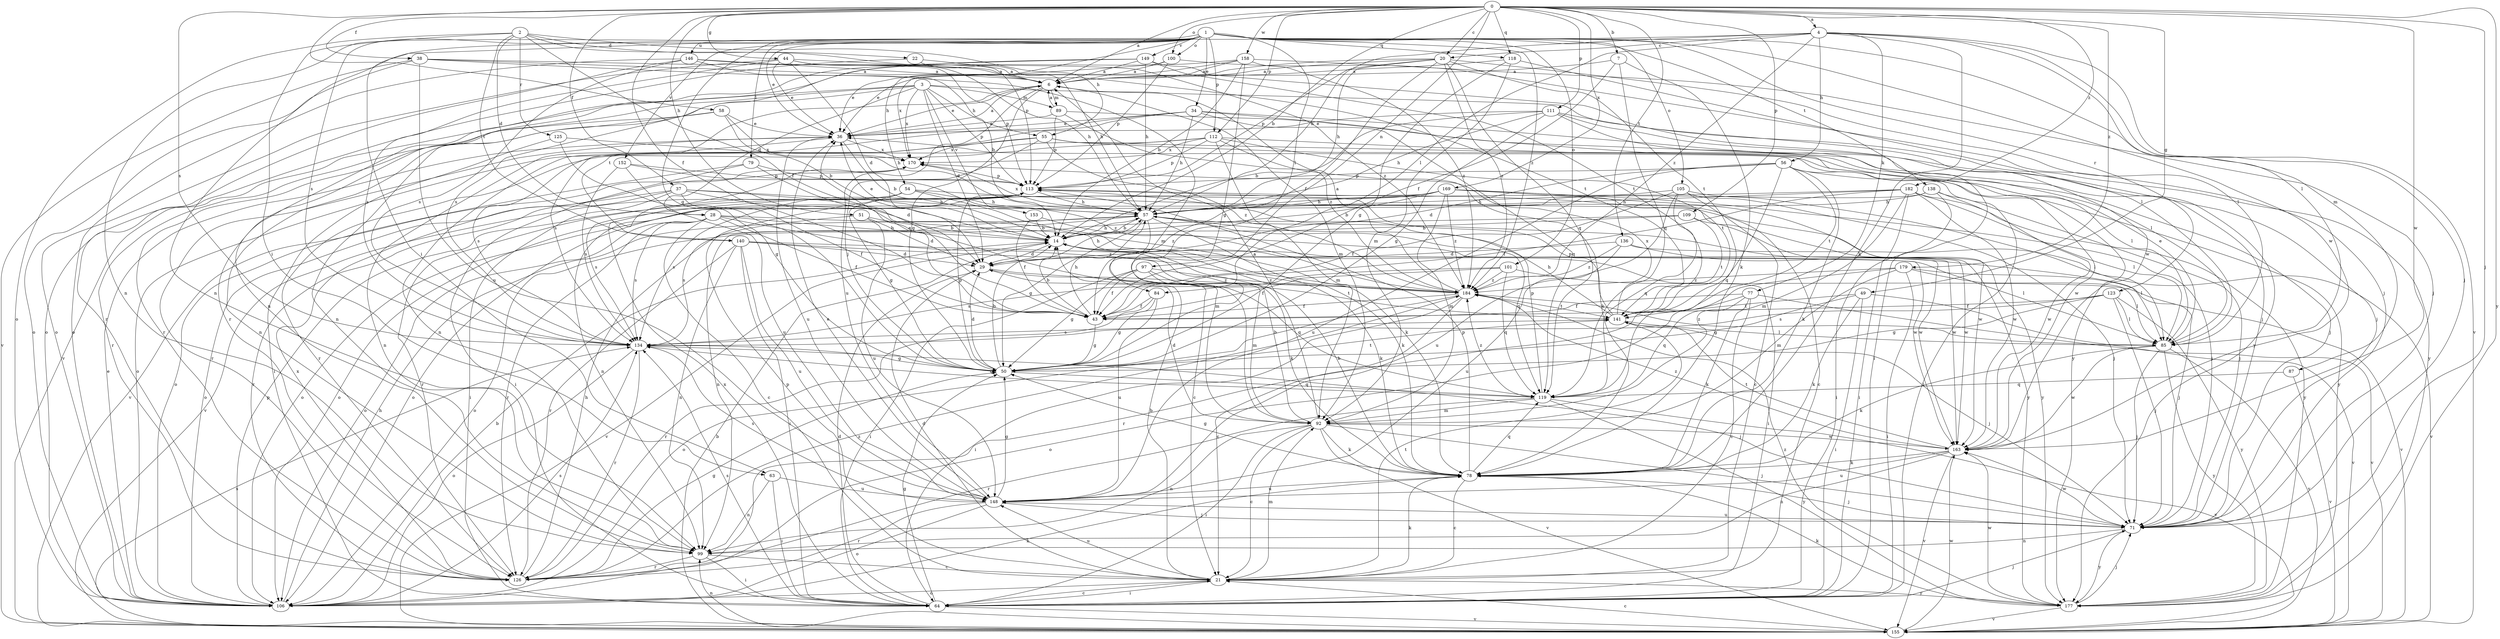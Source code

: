 strict digraph  {
0;
1;
2;
3;
4;
6;
7;
14;
20;
21;
22;
28;
29;
34;
36;
37;
38;
43;
44;
49;
50;
51;
54;
55;
56;
57;
58;
63;
64;
71;
77;
78;
79;
84;
85;
87;
89;
92;
97;
99;
100;
101;
105;
106;
109;
111;
112;
113;
118;
119;
123;
125;
126;
134;
136;
138;
140;
141;
146;
148;
149;
152;
153;
155;
158;
163;
169;
170;
177;
179;
182;
184;
0 -> 4  [label=a];
0 -> 6  [label=a];
0 -> 7  [label=b];
0 -> 14  [label=b];
0 -> 20  [label=c];
0 -> 37  [label=f];
0 -> 38  [label=f];
0 -> 43  [label=f];
0 -> 44  [label=g];
0 -> 49  [label=g];
0 -> 51  [label=h];
0 -> 58  [label=i];
0 -> 71  [label=j];
0 -> 97  [label=n];
0 -> 100  [label=o];
0 -> 109  [label=p];
0 -> 111  [label=p];
0 -> 112  [label=p];
0 -> 118  [label=q];
0 -> 134  [label=s];
0 -> 136  [label=t];
0 -> 158  [label=w];
0 -> 163  [label=w];
0 -> 169  [label=x];
0 -> 177  [label=y];
0 -> 179  [label=z];
0 -> 182  [label=z];
1 -> 34  [label=e];
1 -> 36  [label=e];
1 -> 50  [label=g];
1 -> 54  [label=h];
1 -> 63  [label=i];
1 -> 79  [label=l];
1 -> 84  [label=l];
1 -> 87  [label=m];
1 -> 99  [label=n];
1 -> 100  [label=o];
1 -> 101  [label=o];
1 -> 105  [label=o];
1 -> 112  [label=p];
1 -> 118  [label=q];
1 -> 123  [label=r];
1 -> 134  [label=s];
1 -> 138  [label=t];
1 -> 146  [label=u];
1 -> 149  [label=v];
1 -> 152  [label=v];
1 -> 163  [label=w];
1 -> 184  [label=z];
2 -> 22  [label=d];
2 -> 28  [label=d];
2 -> 43  [label=f];
2 -> 55  [label=h];
2 -> 63  [label=i];
2 -> 106  [label=o];
2 -> 113  [label=p];
2 -> 125  [label=r];
2 -> 140  [label=t];
3 -> 28  [label=d];
3 -> 29  [label=d];
3 -> 55  [label=h];
3 -> 89  [label=m];
3 -> 99  [label=n];
3 -> 113  [label=p];
3 -> 126  [label=r];
3 -> 153  [label=v];
3 -> 155  [label=v];
3 -> 170  [label=x];
3 -> 177  [label=y];
4 -> 20  [label=c];
4 -> 56  [label=h];
4 -> 57  [label=h];
4 -> 71  [label=j];
4 -> 77  [label=k];
4 -> 78  [label=k];
4 -> 84  [label=l];
4 -> 85  [label=l];
4 -> 99  [label=n];
4 -> 155  [label=v];
4 -> 184  [label=z];
6 -> 36  [label=e];
6 -> 50  [label=g];
6 -> 89  [label=m];
6 -> 92  [label=m];
6 -> 140  [label=t];
6 -> 148  [label=u];
7 -> 6  [label=a];
7 -> 43  [label=f];
7 -> 78  [label=k];
7 -> 119  [label=q];
14 -> 29  [label=d];
14 -> 36  [label=e];
14 -> 57  [label=h];
14 -> 64  [label=i];
14 -> 78  [label=k];
14 -> 155  [label=v];
20 -> 6  [label=a];
20 -> 36  [label=e];
20 -> 43  [label=f];
20 -> 57  [label=h];
20 -> 85  [label=l];
20 -> 113  [label=p];
20 -> 119  [label=q];
20 -> 141  [label=t];
20 -> 184  [label=z];
21 -> 14  [label=b];
21 -> 29  [label=d];
21 -> 64  [label=i];
21 -> 78  [label=k];
21 -> 92  [label=m];
21 -> 106  [label=o];
21 -> 113  [label=p];
21 -> 141  [label=t];
21 -> 148  [label=u];
21 -> 177  [label=y];
22 -> 6  [label=a];
22 -> 57  [label=h];
22 -> 106  [label=o];
28 -> 14  [label=b];
28 -> 21  [label=c];
28 -> 43  [label=f];
28 -> 106  [label=o];
28 -> 126  [label=r];
28 -> 134  [label=s];
28 -> 163  [label=w];
28 -> 184  [label=z];
29 -> 57  [label=h];
29 -> 119  [label=q];
29 -> 184  [label=z];
34 -> 36  [label=e];
34 -> 57  [label=h];
34 -> 85  [label=l];
34 -> 99  [label=n];
34 -> 119  [label=q];
34 -> 134  [label=s];
34 -> 177  [label=y];
36 -> 6  [label=a];
36 -> 14  [label=b];
36 -> 99  [label=n];
36 -> 126  [label=r];
36 -> 148  [label=u];
36 -> 170  [label=x];
37 -> 43  [label=f];
37 -> 57  [label=h];
37 -> 64  [label=i];
37 -> 78  [label=k];
37 -> 92  [label=m];
37 -> 106  [label=o];
37 -> 126  [label=r];
38 -> 6  [label=a];
38 -> 92  [label=m];
38 -> 106  [label=o];
38 -> 141  [label=t];
38 -> 148  [label=u];
38 -> 155  [label=v];
43 -> 14  [label=b];
43 -> 36  [label=e];
43 -> 50  [label=g];
43 -> 57  [label=h];
44 -> 6  [label=a];
44 -> 29  [label=d];
44 -> 36  [label=e];
44 -> 57  [label=h];
44 -> 106  [label=o];
44 -> 113  [label=p];
44 -> 134  [label=s];
49 -> 50  [label=g];
49 -> 64  [label=i];
49 -> 78  [label=k];
49 -> 141  [label=t];
49 -> 155  [label=v];
50 -> 14  [label=b];
50 -> 29  [label=d];
50 -> 113  [label=p];
50 -> 119  [label=q];
50 -> 141  [label=t];
51 -> 14  [label=b];
51 -> 29  [label=d];
51 -> 134  [label=s];
51 -> 148  [label=u];
54 -> 50  [label=g];
54 -> 57  [label=h];
54 -> 126  [label=r];
54 -> 134  [label=s];
54 -> 177  [label=y];
54 -> 184  [label=z];
55 -> 85  [label=l];
55 -> 134  [label=s];
55 -> 163  [label=w];
55 -> 170  [label=x];
55 -> 184  [label=z];
55 -> 50  [label=j];
56 -> 29  [label=d];
56 -> 64  [label=i];
56 -> 78  [label=k];
56 -> 113  [label=p];
56 -> 119  [label=q];
56 -> 141  [label=t];
56 -> 148  [label=u];
56 -> 177  [label=y];
57 -> 14  [label=b];
57 -> 21  [label=c];
57 -> 50  [label=g];
57 -> 78  [label=k];
57 -> 99  [label=n];
57 -> 119  [label=q];
57 -> 163  [label=w];
57 -> 170  [label=x];
58 -> 14  [label=b];
58 -> 36  [label=e];
58 -> 57  [label=h];
58 -> 99  [label=n];
58 -> 126  [label=r];
63 -> 64  [label=i];
63 -> 99  [label=n];
63 -> 148  [label=u];
64 -> 21  [label=c];
64 -> 29  [label=d];
64 -> 50  [label=g];
64 -> 71  [label=j];
64 -> 134  [label=s];
64 -> 155  [label=v];
64 -> 170  [label=x];
71 -> 99  [label=n];
71 -> 148  [label=u];
71 -> 163  [label=w];
71 -> 177  [label=y];
77 -> 21  [label=c];
77 -> 43  [label=f];
77 -> 78  [label=k];
77 -> 106  [label=o];
77 -> 119  [label=q];
77 -> 155  [label=v];
78 -> 14  [label=b];
78 -> 21  [label=c];
78 -> 50  [label=g];
78 -> 71  [label=j];
78 -> 113  [label=p];
78 -> 119  [label=q];
78 -> 148  [label=u];
79 -> 29  [label=d];
79 -> 64  [label=i];
79 -> 106  [label=o];
79 -> 113  [label=p];
84 -> 43  [label=f];
84 -> 50  [label=g];
84 -> 126  [label=r];
84 -> 148  [label=u];
85 -> 36  [label=e];
85 -> 71  [label=j];
85 -> 78  [label=k];
85 -> 155  [label=v];
85 -> 163  [label=w];
85 -> 177  [label=y];
85 -> 184  [label=z];
87 -> 119  [label=q];
87 -> 155  [label=v];
89 -> 6  [label=a];
89 -> 36  [label=e];
89 -> 71  [label=j];
89 -> 113  [label=p];
89 -> 184  [label=z];
92 -> 6  [label=a];
92 -> 14  [label=b];
92 -> 21  [label=c];
92 -> 29  [label=d];
92 -> 64  [label=i];
92 -> 71  [label=j];
92 -> 78  [label=k];
92 -> 99  [label=n];
92 -> 155  [label=v];
92 -> 163  [label=w];
97 -> 43  [label=f];
97 -> 50  [label=g];
97 -> 64  [label=i];
97 -> 92  [label=m];
97 -> 141  [label=t];
97 -> 184  [label=z];
99 -> 21  [label=c];
99 -> 64  [label=i];
99 -> 126  [label=r];
100 -> 6  [label=a];
100 -> 36  [label=e];
100 -> 71  [label=j];
100 -> 113  [label=p];
101 -> 43  [label=f];
101 -> 119  [label=q];
101 -> 134  [label=s];
101 -> 155  [label=v];
101 -> 184  [label=z];
105 -> 21  [label=c];
105 -> 43  [label=f];
105 -> 57  [label=h];
105 -> 71  [label=j];
105 -> 85  [label=l];
105 -> 119  [label=q];
105 -> 148  [label=u];
106 -> 14  [label=b];
106 -> 36  [label=e];
106 -> 57  [label=h];
106 -> 78  [label=k];
106 -> 113  [label=p];
106 -> 134  [label=s];
109 -> 14  [label=b];
109 -> 106  [label=o];
109 -> 141  [label=t];
109 -> 163  [label=w];
111 -> 14  [label=b];
111 -> 36  [label=e];
111 -> 50  [label=g];
111 -> 57  [label=h];
111 -> 64  [label=i];
111 -> 71  [label=j];
111 -> 177  [label=y];
112 -> 71  [label=j];
112 -> 78  [label=k];
112 -> 92  [label=m];
112 -> 106  [label=o];
112 -> 113  [label=p];
112 -> 126  [label=r];
112 -> 141  [label=t];
112 -> 170  [label=x];
113 -> 57  [label=h];
113 -> 134  [label=s];
113 -> 155  [label=v];
113 -> 177  [label=y];
118 -> 6  [label=a];
118 -> 50  [label=g];
118 -> 85  [label=l];
118 -> 92  [label=m];
119 -> 92  [label=m];
119 -> 113  [label=p];
119 -> 126  [label=r];
119 -> 155  [label=v];
119 -> 177  [label=y];
119 -> 184  [label=z];
123 -> 43  [label=f];
123 -> 50  [label=g];
123 -> 71  [label=j];
123 -> 85  [label=l];
123 -> 134  [label=s];
123 -> 177  [label=y];
125 -> 50  [label=g];
125 -> 64  [label=i];
125 -> 170  [label=x];
126 -> 50  [label=g];
126 -> 57  [label=h];
126 -> 170  [label=x];
126 -> 184  [label=z];
134 -> 50  [label=g];
134 -> 71  [label=j];
134 -> 106  [label=o];
134 -> 119  [label=q];
134 -> 126  [label=r];
136 -> 29  [label=d];
136 -> 85  [label=l];
136 -> 148  [label=u];
136 -> 155  [label=v];
136 -> 184  [label=z];
138 -> 57  [label=h];
138 -> 64  [label=i];
138 -> 71  [label=j];
138 -> 106  [label=o];
138 -> 163  [label=w];
140 -> 29  [label=d];
140 -> 64  [label=i];
140 -> 78  [label=k];
140 -> 85  [label=l];
140 -> 99  [label=n];
140 -> 126  [label=r];
140 -> 148  [label=u];
141 -> 57  [label=h];
141 -> 71  [label=j];
141 -> 85  [label=l];
141 -> 113  [label=p];
141 -> 134  [label=s];
141 -> 170  [label=x];
146 -> 6  [label=a];
146 -> 14  [label=b];
146 -> 106  [label=o];
146 -> 126  [label=r];
146 -> 134  [label=s];
146 -> 184  [label=z];
148 -> 36  [label=e];
148 -> 50  [label=g];
148 -> 71  [label=j];
148 -> 106  [label=o];
148 -> 126  [label=r];
148 -> 134  [label=s];
149 -> 6  [label=a];
149 -> 57  [label=h];
149 -> 99  [label=n];
149 -> 134  [label=s];
149 -> 141  [label=t];
149 -> 163  [label=w];
152 -> 113  [label=p];
152 -> 134  [label=s];
152 -> 148  [label=u];
152 -> 184  [label=z];
153 -> 14  [label=b];
153 -> 43  [label=f];
153 -> 163  [label=w];
155 -> 14  [label=b];
155 -> 21  [label=c];
155 -> 99  [label=n];
155 -> 134  [label=s];
155 -> 163  [label=w];
158 -> 6  [label=a];
158 -> 14  [label=b];
158 -> 50  [label=g];
158 -> 71  [label=j];
158 -> 126  [label=r];
158 -> 170  [label=x];
158 -> 184  [label=z];
163 -> 78  [label=k];
163 -> 99  [label=n];
163 -> 141  [label=t];
163 -> 148  [label=u];
163 -> 155  [label=v];
163 -> 184  [label=z];
169 -> 14  [label=b];
169 -> 21  [label=c];
169 -> 57  [label=h];
169 -> 71  [label=j];
169 -> 92  [label=m];
169 -> 99  [label=n];
169 -> 106  [label=o];
169 -> 163  [label=w];
169 -> 184  [label=z];
170 -> 113  [label=p];
170 -> 155  [label=v];
177 -> 71  [label=j];
177 -> 78  [label=k];
177 -> 155  [label=v];
177 -> 163  [label=w];
177 -> 184  [label=z];
179 -> 64  [label=i];
179 -> 71  [label=j];
179 -> 85  [label=l];
179 -> 92  [label=m];
179 -> 126  [label=r];
179 -> 184  [label=z];
182 -> 43  [label=f];
182 -> 57  [label=h];
182 -> 64  [label=i];
182 -> 85  [label=l];
182 -> 92  [label=m];
182 -> 106  [label=o];
182 -> 163  [label=w];
182 -> 177  [label=y];
184 -> 6  [label=a];
184 -> 21  [label=c];
184 -> 43  [label=f];
184 -> 64  [label=i];
184 -> 106  [label=o];
184 -> 141  [label=t];
}

